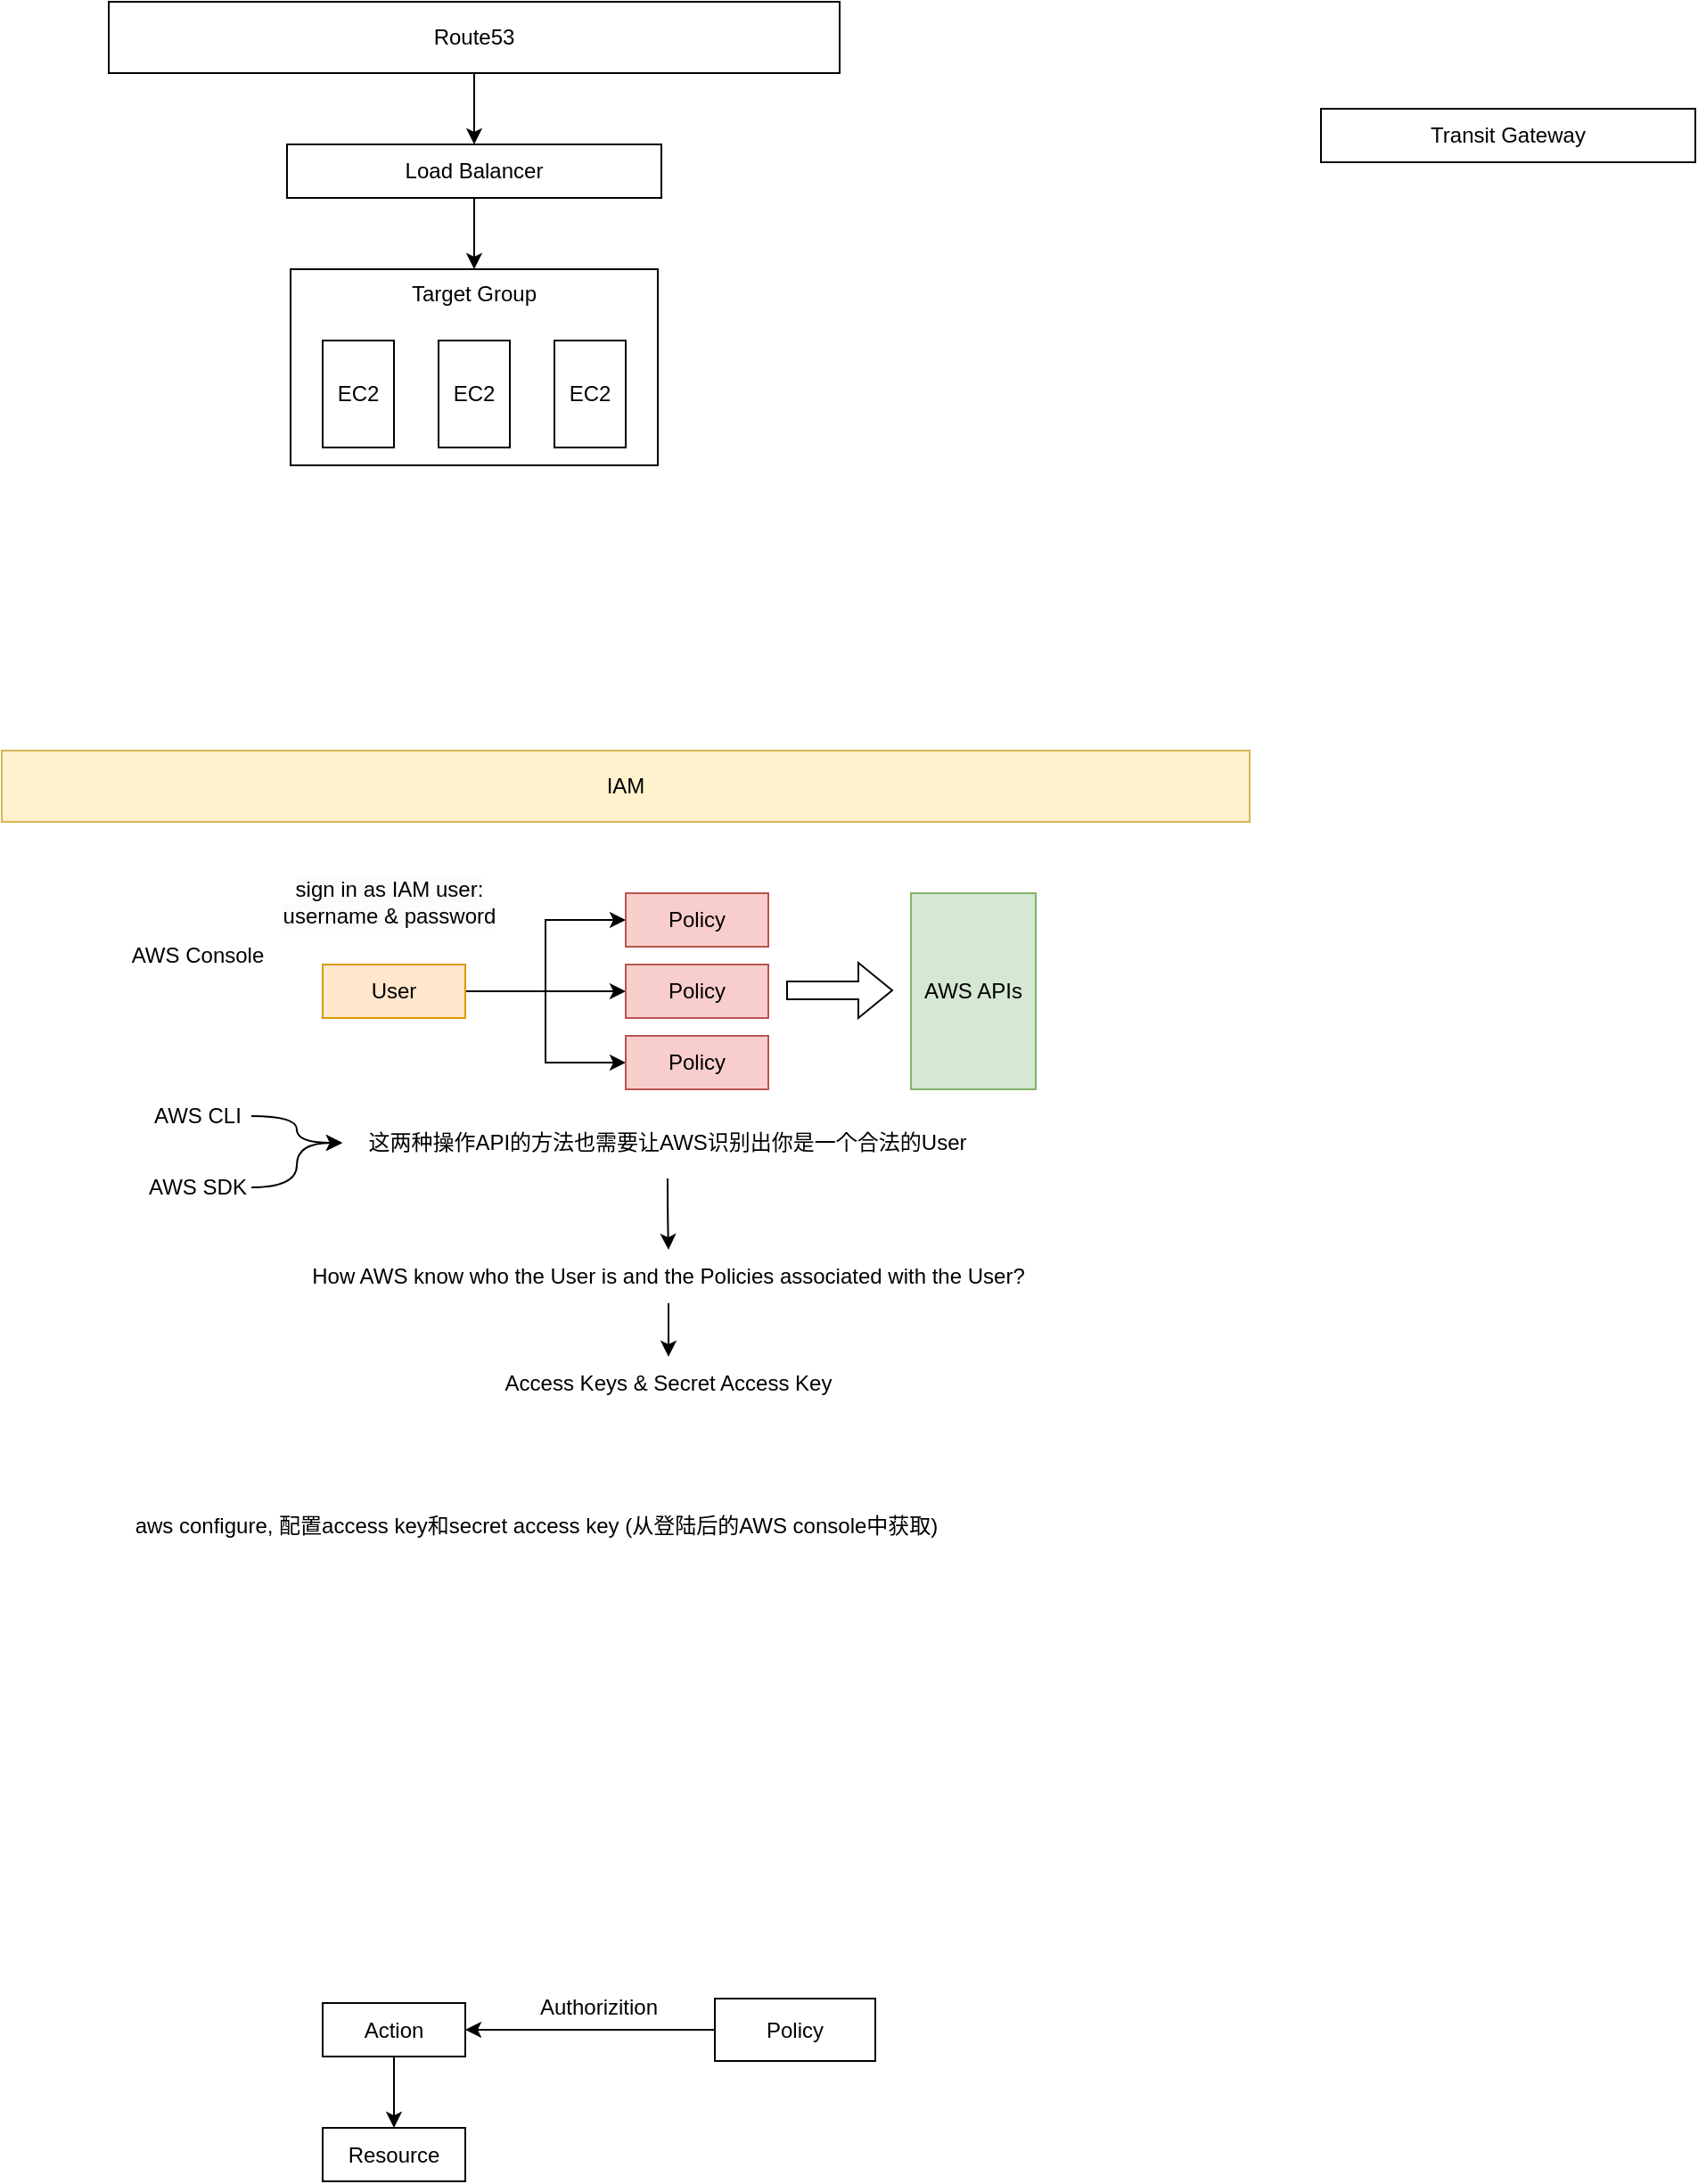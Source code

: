<mxfile version="20.8.10" type="github">
  <diagram id="lSXo6FvmJilfPOlthVnX" name="Page-1">
    <mxGraphModel dx="709" dy="482" grid="1" gridSize="10" guides="1" tooltips="1" connect="1" arrows="1" fold="1" page="1" pageScale="1" pageWidth="827" pageHeight="1169" math="0" shadow="0">
      <root>
        <mxCell id="0" />
        <mxCell id="1" parent="0" />
        <mxCell id="7NRWt_Nte3OYTXp29tZT-6" style="edgeStyle=orthogonalEdgeStyle;rounded=0;orthogonalLoop=1;jettySize=auto;html=1;entryX=0.5;entryY=0;entryDx=0;entryDy=0;" parent="1" source="7NRWt_Nte3OYTXp29tZT-1" target="7NRWt_Nte3OYTXp29tZT-2" edge="1">
          <mxGeometry relative="1" as="geometry" />
        </mxCell>
        <mxCell id="7NRWt_Nte3OYTXp29tZT-1" value="Route53" style="rounded=0;whiteSpace=wrap;html=1;" parent="1" vertex="1">
          <mxGeometry x="100" y="300" width="410" height="40" as="geometry" />
        </mxCell>
        <mxCell id="7NRWt_Nte3OYTXp29tZT-4" value="" style="edgeStyle=orthogonalEdgeStyle;rounded=0;orthogonalLoop=1;jettySize=auto;html=1;" parent="1" source="7NRWt_Nte3OYTXp29tZT-2" target="7NRWt_Nte3OYTXp29tZT-3" edge="1">
          <mxGeometry relative="1" as="geometry" />
        </mxCell>
        <mxCell id="7NRWt_Nte3OYTXp29tZT-2" value="Load Balancer" style="rounded=0;whiteSpace=wrap;html=1;" parent="1" vertex="1">
          <mxGeometry x="200" y="380" width="210" height="30" as="geometry" />
        </mxCell>
        <mxCell id="7NRWt_Nte3OYTXp29tZT-3" value="Target Group" style="rounded=0;whiteSpace=wrap;html=1;verticalAlign=top;" parent="1" vertex="1">
          <mxGeometry x="202" y="450" width="206" height="110" as="geometry" />
        </mxCell>
        <mxCell id="7NRWt_Nte3OYTXp29tZT-7" value="EC2" style="rounded=0;whiteSpace=wrap;html=1;" parent="1" vertex="1">
          <mxGeometry x="220" y="490" width="40" height="60" as="geometry" />
        </mxCell>
        <mxCell id="7NRWt_Nte3OYTXp29tZT-8" value="EC2" style="rounded=0;whiteSpace=wrap;html=1;" parent="1" vertex="1">
          <mxGeometry x="285" y="490" width="40" height="60" as="geometry" />
        </mxCell>
        <mxCell id="7NRWt_Nte3OYTXp29tZT-9" value="EC2" style="rounded=0;whiteSpace=wrap;html=1;" parent="1" vertex="1">
          <mxGeometry x="350" y="490" width="40" height="60" as="geometry" />
        </mxCell>
        <mxCell id="7NRWt_Nte3OYTXp29tZT-10" value="Transit Gateway" style="rounded=0;whiteSpace=wrap;html=1;" parent="1" vertex="1">
          <mxGeometry x="780" y="360" width="210" height="30" as="geometry" />
        </mxCell>
        <mxCell id="eIWQ8E9xelbbtzbxb4QM-1" value="IAM" style="rounded=0;whiteSpace=wrap;html=1;fillColor=#fff2cc;strokeColor=#d6b656;" parent="1" vertex="1">
          <mxGeometry x="40" y="720" width="700" height="40" as="geometry" />
        </mxCell>
        <mxCell id="eIWQ8E9xelbbtzbxb4QM-9" style="edgeStyle=orthogonalEdgeStyle;rounded=0;orthogonalLoop=1;jettySize=auto;html=1;" parent="1" source="eIWQ8E9xelbbtzbxb4QM-5" target="eIWQ8E9xelbbtzbxb4QM-7" edge="1">
          <mxGeometry relative="1" as="geometry" />
        </mxCell>
        <mxCell id="eIWQ8E9xelbbtzbxb4QM-5" value="Policy" style="rounded=0;whiteSpace=wrap;html=1;" parent="1" vertex="1">
          <mxGeometry x="440" y="1420" width="90" height="35" as="geometry" />
        </mxCell>
        <mxCell id="eIWQ8E9xelbbtzbxb4QM-6" value="Resource" style="rounded=0;whiteSpace=wrap;html=1;" parent="1" vertex="1">
          <mxGeometry x="220" y="1492.5" width="80" height="30" as="geometry" />
        </mxCell>
        <mxCell id="eIWQ8E9xelbbtzbxb4QM-8" value="" style="edgeStyle=orthogonalEdgeStyle;rounded=0;orthogonalLoop=1;jettySize=auto;html=1;" parent="1" source="eIWQ8E9xelbbtzbxb4QM-7" target="eIWQ8E9xelbbtzbxb4QM-6" edge="1">
          <mxGeometry relative="1" as="geometry" />
        </mxCell>
        <mxCell id="eIWQ8E9xelbbtzbxb4QM-7" value="Action" style="rounded=0;whiteSpace=wrap;html=1;" parent="1" vertex="1">
          <mxGeometry x="220" y="1422.5" width="80" height="30" as="geometry" />
        </mxCell>
        <mxCell id="eIWQ8E9xelbbtzbxb4QM-11" value="Authorizition" style="text;html=1;strokeColor=none;fillColor=none;align=center;verticalAlign=middle;whiteSpace=wrap;rounded=0;" parent="1" vertex="1">
          <mxGeometry x="340" y="1410" width="70" height="30" as="geometry" />
        </mxCell>
        <mxCell id="eIWQ8E9xelbbtzbxb4QM-17" style="edgeStyle=orthogonalEdgeStyle;rounded=0;orthogonalLoop=1;jettySize=auto;html=1;entryX=0;entryY=0.5;entryDx=0;entryDy=0;" parent="1" source="eIWQ8E9xelbbtzbxb4QM-12" target="eIWQ8E9xelbbtzbxb4QM-14" edge="1">
          <mxGeometry relative="1" as="geometry" />
        </mxCell>
        <mxCell id="eIWQ8E9xelbbtzbxb4QM-18" style="edgeStyle=orthogonalEdgeStyle;rounded=0;orthogonalLoop=1;jettySize=auto;html=1;entryX=0;entryY=0.5;entryDx=0;entryDy=0;" parent="1" source="eIWQ8E9xelbbtzbxb4QM-12" target="eIWQ8E9xelbbtzbxb4QM-15" edge="1">
          <mxGeometry relative="1" as="geometry" />
        </mxCell>
        <mxCell id="eIWQ8E9xelbbtzbxb4QM-19" style="edgeStyle=orthogonalEdgeStyle;rounded=0;orthogonalLoop=1;jettySize=auto;html=1;entryX=0;entryY=0.5;entryDx=0;entryDy=0;" parent="1" source="eIWQ8E9xelbbtzbxb4QM-12" target="eIWQ8E9xelbbtzbxb4QM-16" edge="1">
          <mxGeometry relative="1" as="geometry" />
        </mxCell>
        <mxCell id="eIWQ8E9xelbbtzbxb4QM-12" value="User" style="rounded=0;whiteSpace=wrap;html=1;fillColor=#ffe6cc;strokeColor=#d79b00;" parent="1" vertex="1">
          <mxGeometry x="220" y="840" width="80" height="30" as="geometry" />
        </mxCell>
        <mxCell id="eIWQ8E9xelbbtzbxb4QM-13" value="AWS Console" style="text;html=1;strokeColor=none;fillColor=none;align=center;verticalAlign=middle;whiteSpace=wrap;rounded=0;" parent="1" vertex="1">
          <mxGeometry x="100" y="820" width="100" height="30" as="geometry" />
        </mxCell>
        <mxCell id="eIWQ8E9xelbbtzbxb4QM-14" value="Policy" style="rounded=0;whiteSpace=wrap;html=1;fillColor=#f8cecc;strokeColor=#b85450;" parent="1" vertex="1">
          <mxGeometry x="390" y="800" width="80" height="30" as="geometry" />
        </mxCell>
        <mxCell id="eIWQ8E9xelbbtzbxb4QM-15" value="Policy" style="rounded=0;whiteSpace=wrap;html=1;fillColor=#f8cecc;strokeColor=#b85450;" parent="1" vertex="1">
          <mxGeometry x="390" y="840" width="80" height="30" as="geometry" />
        </mxCell>
        <mxCell id="eIWQ8E9xelbbtzbxb4QM-16" value="Policy" style="rounded=0;whiteSpace=wrap;html=1;fillColor=#f8cecc;strokeColor=#b85450;" parent="1" vertex="1">
          <mxGeometry x="390" y="880" width="80" height="30" as="geometry" />
        </mxCell>
        <mxCell id="eIWQ8E9xelbbtzbxb4QM-23" value="AWS APIs" style="rounded=0;whiteSpace=wrap;html=1;fillColor=#d5e8d4;strokeColor=#82b366;" parent="1" vertex="1">
          <mxGeometry x="550" y="800" width="70" height="110" as="geometry" />
        </mxCell>
        <mxCell id="eIWQ8E9xelbbtzbxb4QM-24" value="" style="shape=flexArrow;endArrow=classic;html=1;rounded=0;" parent="1" edge="1">
          <mxGeometry width="50" height="50" relative="1" as="geometry">
            <mxPoint x="480" y="854.5" as="sourcePoint" />
            <mxPoint x="540" y="854.5" as="targetPoint" />
          </mxGeometry>
        </mxCell>
        <mxCell id="YwJTxmPq-eyD5qL9XBfh-12" value="" style="edgeStyle=orthogonalEdgeStyle;curved=1;rounded=0;orthogonalLoop=1;jettySize=auto;html=1;" edge="1" parent="1" source="eIWQ8E9xelbbtzbxb4QM-25" target="eIWQ8E9xelbbtzbxb4QM-27">
          <mxGeometry relative="1" as="geometry" />
        </mxCell>
        <mxCell id="eIWQ8E9xelbbtzbxb4QM-25" value="How AWS know who the User is and the Policies associated with the User?" style="text;html=1;strokeColor=none;fillColor=none;align=center;verticalAlign=middle;whiteSpace=wrap;rounded=0;" parent="1" vertex="1">
          <mxGeometry x="194" y="1000" width="440" height="30" as="geometry" />
        </mxCell>
        <mxCell id="eIWQ8E9xelbbtzbxb4QM-26" value="&lt;span style=&quot;color: rgb(0, 0, 0); font-family: Helvetica; font-size: 12px; font-style: normal; font-variant-ligatures: normal; font-variant-caps: normal; font-weight: 400; letter-spacing: normal; orphans: 2; text-align: center; text-indent: 0px; text-transform: none; widows: 2; word-spacing: 0px; -webkit-text-stroke-width: 0px; background-color: rgb(251, 251, 251); text-decoration-thickness: initial; text-decoration-style: initial; text-decoration-color: initial; float: none; display: inline !important;&quot;&gt;sign in as IAM user:&lt;br&gt;username &amp;amp; password&lt;br&gt;&lt;/span&gt;" style="text;html=1;strokeColor=none;fillColor=none;align=center;verticalAlign=middle;whiteSpace=wrap;rounded=0;" parent="1" vertex="1">
          <mxGeometry x="190" y="790" width="135" height="30" as="geometry" />
        </mxCell>
        <mxCell id="eIWQ8E9xelbbtzbxb4QM-27" value="Access Keys &amp;amp; Secret Access Key" style="text;html=1;strokeColor=none;fillColor=none;align=center;verticalAlign=middle;whiteSpace=wrap;rounded=0;" parent="1" vertex="1">
          <mxGeometry x="299" y="1060" width="230" height="30" as="geometry" />
        </mxCell>
        <mxCell id="YwJTxmPq-eyD5qL9XBfh-9" style="edgeStyle=orthogonalEdgeStyle;curved=1;rounded=0;orthogonalLoop=1;jettySize=auto;html=1;" edge="1" parent="1" source="YwJTxmPq-eyD5qL9XBfh-5" target="YwJTxmPq-eyD5qL9XBfh-8">
          <mxGeometry relative="1" as="geometry" />
        </mxCell>
        <mxCell id="YwJTxmPq-eyD5qL9XBfh-5" value="AWS CLI" style="text;html=1;strokeColor=none;fillColor=none;align=center;verticalAlign=middle;whiteSpace=wrap;rounded=0;" vertex="1" parent="1">
          <mxGeometry x="120" y="910" width="60" height="30" as="geometry" />
        </mxCell>
        <mxCell id="YwJTxmPq-eyD5qL9XBfh-10" style="edgeStyle=orthogonalEdgeStyle;curved=1;rounded=0;orthogonalLoop=1;jettySize=auto;html=1;entryX=0;entryY=0.5;entryDx=0;entryDy=0;" edge="1" parent="1" source="YwJTxmPq-eyD5qL9XBfh-6" target="YwJTxmPq-eyD5qL9XBfh-8">
          <mxGeometry relative="1" as="geometry" />
        </mxCell>
        <mxCell id="YwJTxmPq-eyD5qL9XBfh-6" value="AWS SDK" style="text;html=1;strokeColor=none;fillColor=none;align=center;verticalAlign=middle;whiteSpace=wrap;rounded=0;" vertex="1" parent="1">
          <mxGeometry x="120" y="950" width="60" height="30" as="geometry" />
        </mxCell>
        <mxCell id="YwJTxmPq-eyD5qL9XBfh-11" value="" style="edgeStyle=orthogonalEdgeStyle;curved=1;rounded=0;orthogonalLoop=1;jettySize=auto;html=1;" edge="1" parent="1" source="YwJTxmPq-eyD5qL9XBfh-8" target="eIWQ8E9xelbbtzbxb4QM-25">
          <mxGeometry relative="1" as="geometry" />
        </mxCell>
        <mxCell id="YwJTxmPq-eyD5qL9XBfh-8" value="这两种操作API的方法也需要让AWS识别出你是一个合法的User" style="text;html=1;strokeColor=none;fillColor=none;align=center;verticalAlign=middle;whiteSpace=wrap;rounded=0;" vertex="1" parent="1">
          <mxGeometry x="231" y="920" width="365" height="40" as="geometry" />
        </mxCell>
        <mxCell id="YwJTxmPq-eyD5qL9XBfh-13" value="aws configure, 配置access key和secret access key (从登陆后的AWS console中获取)" style="text;html=1;strokeColor=none;fillColor=none;align=center;verticalAlign=middle;whiteSpace=wrap;rounded=0;" vertex="1" parent="1">
          <mxGeometry x="110" y="1130" width="460" height="50" as="geometry" />
        </mxCell>
      </root>
    </mxGraphModel>
  </diagram>
</mxfile>

